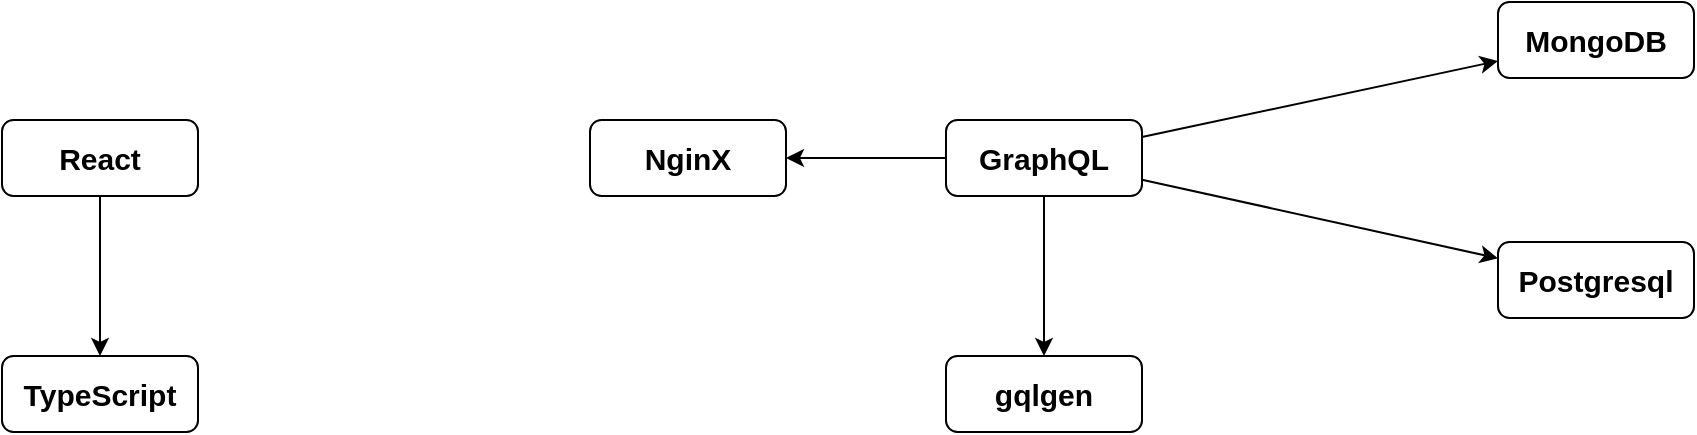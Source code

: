 <mxfile version="20.2.2" type="github">
  <diagram id="YufPVpXXCuH1O6eoGJ1I" name="페이지-1">
    <mxGraphModel dx="1778" dy="953" grid="0" gridSize="10" guides="1" tooltips="1" connect="1" arrows="1" fold="1" page="1" pageScale="1" pageWidth="1169" pageHeight="827" math="0" shadow="0">
      <root>
        <mxCell id="0" />
        <mxCell id="1" parent="0" />
        <mxCell id="cF9QNokk2vd6e9R_vgRt-2" value="MongoDB" style="rounded=1;whiteSpace=wrap;html=1;fontSize=15;fontStyle=1" vertex="1" parent="1">
          <mxGeometry x="974" y="309" width="98" height="38" as="geometry" />
        </mxCell>
        <mxCell id="cF9QNokk2vd6e9R_vgRt-3" value="Postgresql" style="rounded=1;whiteSpace=wrap;html=1;fontSize=15;fontStyle=1" vertex="1" parent="1">
          <mxGeometry x="974" y="429" width="98" height="38" as="geometry" />
        </mxCell>
        <mxCell id="cF9QNokk2vd6e9R_vgRt-6" value="" style="rounded=0;orthogonalLoop=1;jettySize=auto;html=1;fontSize=15;" edge="1" parent="1" source="cF9QNokk2vd6e9R_vgRt-4" target="cF9QNokk2vd6e9R_vgRt-5">
          <mxGeometry relative="1" as="geometry" />
        </mxCell>
        <mxCell id="cF9QNokk2vd6e9R_vgRt-7" style="rounded=0;orthogonalLoop=1;jettySize=auto;html=1;fontSize=15;" edge="1" parent="1" source="cF9QNokk2vd6e9R_vgRt-4" target="cF9QNokk2vd6e9R_vgRt-2">
          <mxGeometry relative="1" as="geometry" />
        </mxCell>
        <mxCell id="cF9QNokk2vd6e9R_vgRt-8" style="rounded=0;orthogonalLoop=1;jettySize=auto;html=1;fontSize=15;" edge="1" parent="1" source="cF9QNokk2vd6e9R_vgRt-4" target="cF9QNokk2vd6e9R_vgRt-3">
          <mxGeometry relative="1" as="geometry" />
        </mxCell>
        <mxCell id="cF9QNokk2vd6e9R_vgRt-13" value="" style="edgeStyle=none;rounded=0;orthogonalLoop=1;jettySize=auto;html=1;fontSize=15;" edge="1" parent="1" source="cF9QNokk2vd6e9R_vgRt-4" target="cF9QNokk2vd6e9R_vgRt-12">
          <mxGeometry relative="1" as="geometry" />
        </mxCell>
        <mxCell id="cF9QNokk2vd6e9R_vgRt-4" value="GraphQL" style="rounded=1;whiteSpace=wrap;html=1;fontSize=15;fontStyle=1" vertex="1" parent="1">
          <mxGeometry x="698" y="368" width="98" height="38" as="geometry" />
        </mxCell>
        <mxCell id="cF9QNokk2vd6e9R_vgRt-5" value="gqlgen" style="rounded=1;whiteSpace=wrap;html=1;fontSize=15;fontStyle=1" vertex="1" parent="1">
          <mxGeometry x="698" y="486" width="98" height="38" as="geometry" />
        </mxCell>
        <mxCell id="cF9QNokk2vd6e9R_vgRt-11" value="" style="rounded=0;orthogonalLoop=1;jettySize=auto;html=1;fontSize=15;" edge="1" parent="1" source="cF9QNokk2vd6e9R_vgRt-9" target="cF9QNokk2vd6e9R_vgRt-10">
          <mxGeometry relative="1" as="geometry" />
        </mxCell>
        <mxCell id="cF9QNokk2vd6e9R_vgRt-9" value="React" style="rounded=1;whiteSpace=wrap;html=1;fontSize=15;fontStyle=1" vertex="1" parent="1">
          <mxGeometry x="226" y="368" width="98" height="38" as="geometry" />
        </mxCell>
        <mxCell id="cF9QNokk2vd6e9R_vgRt-10" value="TypeScript" style="rounded=1;whiteSpace=wrap;html=1;fontSize=15;fontStyle=1" vertex="1" parent="1">
          <mxGeometry x="226" y="486" width="98" height="38" as="geometry" />
        </mxCell>
        <mxCell id="cF9QNokk2vd6e9R_vgRt-12" value="NginX" style="rounded=1;whiteSpace=wrap;html=1;fontSize=15;fontStyle=1" vertex="1" parent="1">
          <mxGeometry x="520" y="368" width="98" height="38" as="geometry" />
        </mxCell>
      </root>
    </mxGraphModel>
  </diagram>
</mxfile>
